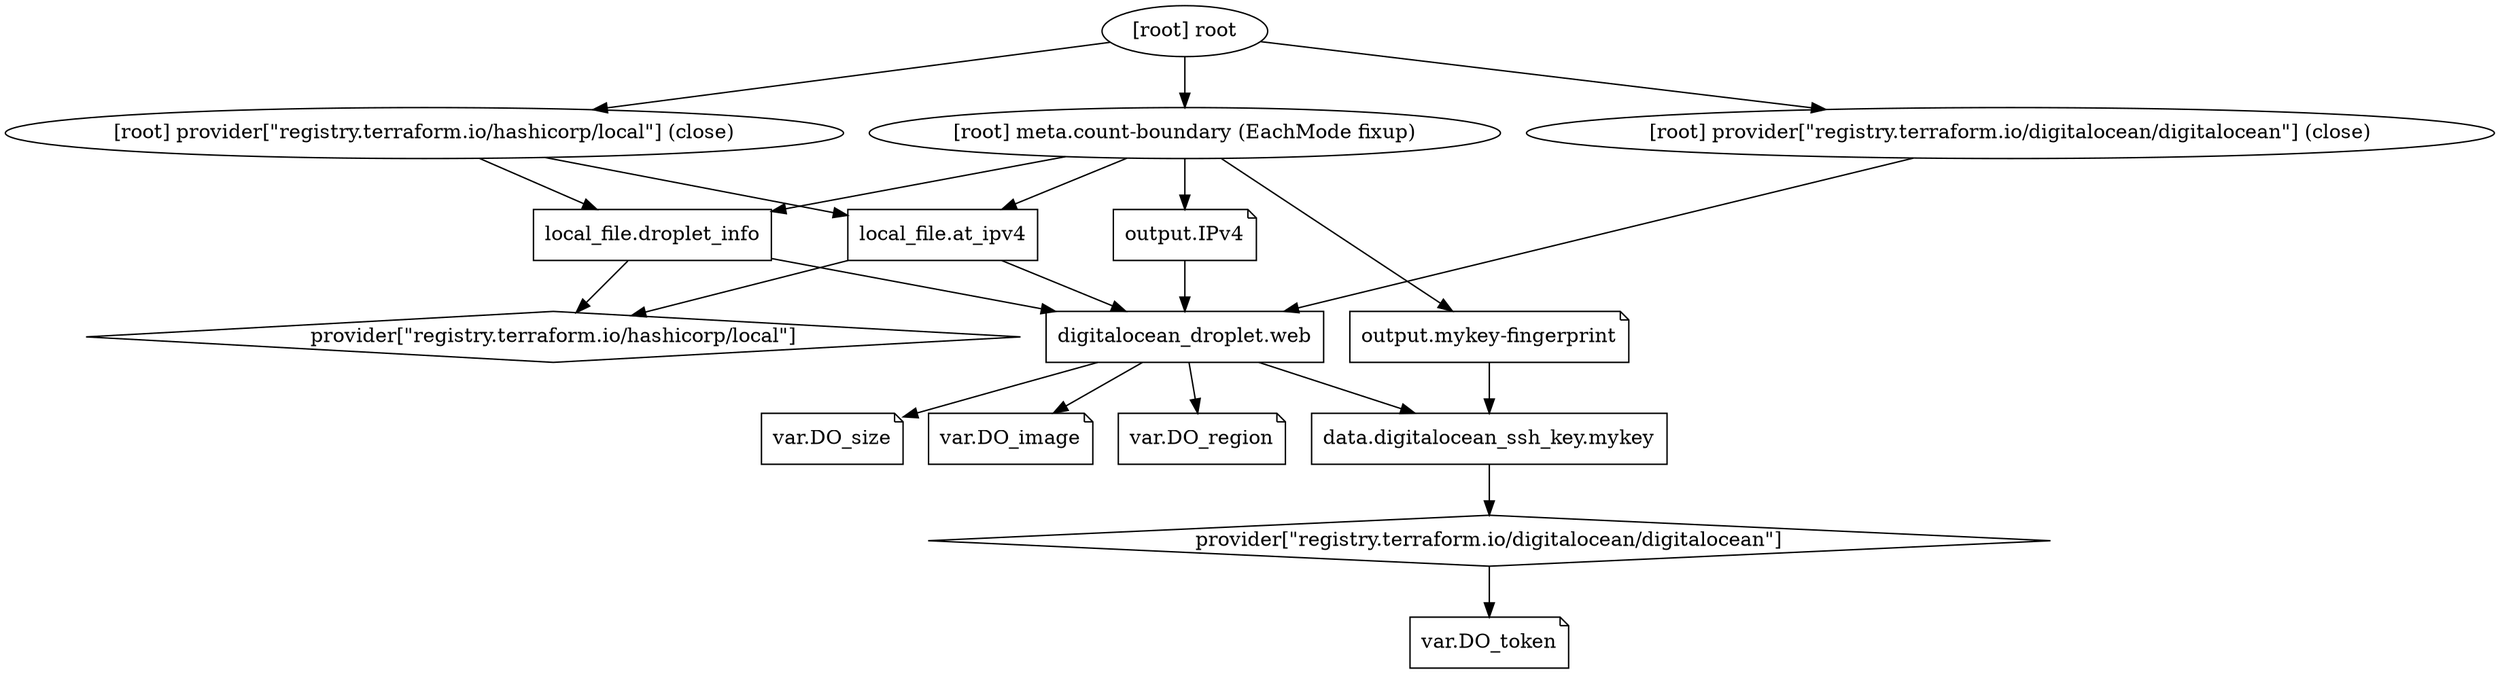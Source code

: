 digraph {
	compound = "true"
	newrank = "true"
	subgraph "root" {
		"[root] data.digitalocean_ssh_key.mykey (expand)" [label = "data.digitalocean_ssh_key.mykey", shape = "box"]
		"[root] digitalocean_droplet.web (expand)" [label = "digitalocean_droplet.web", shape = "box"]
		"[root] local_file.at_ipv4 (expand)" [label = "local_file.at_ipv4", shape = "box"]
		"[root] local_file.droplet_info (expand)" [label = "local_file.droplet_info", shape = "box"]
		"[root] output.IPv4" [label = "output.IPv4", shape = "note"]
		"[root] output.mykey-fingerprint" [label = "output.mykey-fingerprint", shape = "note"]
		"[root] provider[\"registry.terraform.io/digitalocean/digitalocean\"]" [label = "provider[\"registry.terraform.io/digitalocean/digitalocean\"]", shape = "diamond"]
		"[root] provider[\"registry.terraform.io/hashicorp/local\"]" [label = "provider[\"registry.terraform.io/hashicorp/local\"]", shape = "diamond"]
		"[root] var.DO_image" [label = "var.DO_image", shape = "note"]
		"[root] var.DO_region" [label = "var.DO_region", shape = "note"]
		"[root] var.DO_size" [label = "var.DO_size", shape = "note"]
		"[root] var.DO_token" [label = "var.DO_token", shape = "note"]
		"[root] data.digitalocean_ssh_key.mykey (expand)" -> "[root] provider[\"registry.terraform.io/digitalocean/digitalocean\"]"
		"[root] digitalocean_droplet.web (expand)" -> "[root] data.digitalocean_ssh_key.mykey (expand)"
		"[root] digitalocean_droplet.web (expand)" -> "[root] var.DO_image"
		"[root] digitalocean_droplet.web (expand)" -> "[root] var.DO_region"
		"[root] digitalocean_droplet.web (expand)" -> "[root] var.DO_size"
		"[root] local_file.at_ipv4 (expand)" -> "[root] digitalocean_droplet.web (expand)"
		"[root] local_file.at_ipv4 (expand)" -> "[root] provider[\"registry.terraform.io/hashicorp/local\"]"
		"[root] local_file.droplet_info (expand)" -> "[root] digitalocean_droplet.web (expand)"
		"[root] local_file.droplet_info (expand)" -> "[root] provider[\"registry.terraform.io/hashicorp/local\"]"
		"[root] meta.count-boundary (EachMode fixup)" -> "[root] local_file.at_ipv4 (expand)"
		"[root] meta.count-boundary (EachMode fixup)" -> "[root] local_file.droplet_info (expand)"
		"[root] meta.count-boundary (EachMode fixup)" -> "[root] output.IPv4"
		"[root] meta.count-boundary (EachMode fixup)" -> "[root] output.mykey-fingerprint"
		"[root] output.IPv4" -> "[root] digitalocean_droplet.web (expand)"
		"[root] output.mykey-fingerprint" -> "[root] data.digitalocean_ssh_key.mykey (expand)"
		"[root] provider[\"registry.terraform.io/digitalocean/digitalocean\"] (close)" -> "[root] digitalocean_droplet.web (expand)"
		"[root] provider[\"registry.terraform.io/digitalocean/digitalocean\"]" -> "[root] var.DO_token"
		"[root] provider[\"registry.terraform.io/hashicorp/local\"] (close)" -> "[root] local_file.at_ipv4 (expand)"
		"[root] provider[\"registry.terraform.io/hashicorp/local\"] (close)" -> "[root] local_file.droplet_info (expand)"
		"[root] root" -> "[root] meta.count-boundary (EachMode fixup)"
		"[root] root" -> "[root] provider[\"registry.terraform.io/digitalocean/digitalocean\"] (close)"
		"[root] root" -> "[root] provider[\"registry.terraform.io/hashicorp/local\"] (close)"
	}
}

